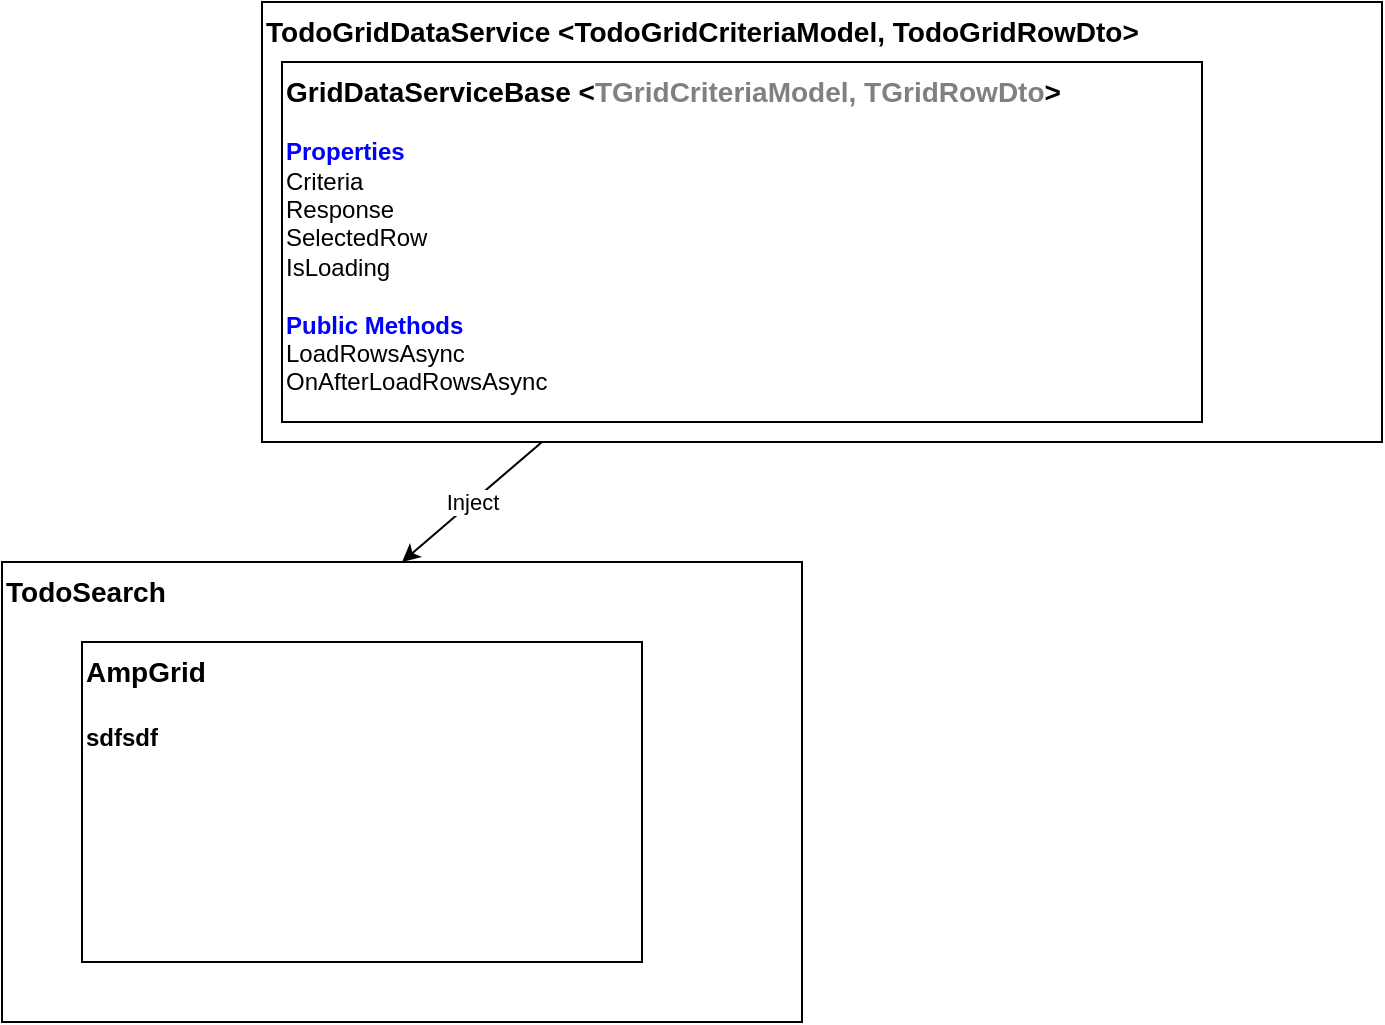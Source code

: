 <mxfile version="28.2.5">
  <diagram name="Page-1" id="vXoPtYF4PZFj7REH3g7t">
    <mxGraphModel dx="1426" dy="743" grid="1" gridSize="10" guides="1" tooltips="1" connect="1" arrows="1" fold="1" page="1" pageScale="1" pageWidth="850" pageHeight="1100" math="0" shadow="0">
      <root>
        <mxCell id="0" />
        <mxCell id="1" parent="0" />
        <mxCell id="iU_hsehDUaXlxSYWORCx-1" value="&lt;b&gt;&lt;font style=&quot;font-size: 14px;&quot;&gt;TodoSearch&lt;/font&gt;&lt;/b&gt;&lt;div&gt;&lt;br&gt;&lt;/div&gt;&lt;div&gt;&lt;br&gt;&lt;/div&gt;" style="rounded=0;whiteSpace=wrap;html=1;verticalAlign=top;align=left;" parent="1" vertex="1">
          <mxGeometry x="80" y="280" width="400" height="230" as="geometry" />
        </mxCell>
        <mxCell id="iU_hsehDUaXlxSYWORCx-2" value="&lt;div&gt;&lt;b&gt;&lt;font style=&quot;font-size: 14px;&quot;&gt;AmpGrid&lt;/font&gt;&lt;/b&gt;&lt;/div&gt;&lt;div&gt;&lt;b&gt;&lt;font style=&quot;font-size: 14px;&quot;&gt;&lt;br&gt;&lt;/font&gt;&lt;/b&gt;&lt;/div&gt;&lt;div&gt;&lt;b&gt;&lt;font&gt;sdfsdf&lt;/font&gt;&lt;/b&gt;&lt;/div&gt;" style="rounded=0;whiteSpace=wrap;html=1;verticalAlign=top;align=left;" parent="1" vertex="1">
          <mxGeometry x="120" y="320" width="280" height="160" as="geometry" />
        </mxCell>
        <mxCell id="iU_hsehDUaXlxSYWORCx-3" value="&lt;div&gt;&lt;font style=&quot;font-size: 14px;&quot;&gt;&lt;b&gt;TodoGridDataService&amp;nbsp;&lt;/b&gt;&lt;/font&gt;&lt;b style=&quot;background-color: transparent; color: light-dark(rgb(0, 0, 0), rgb(255, 255, 255)); font-size: 14px;&quot;&gt;&amp;lt;TodoGridCriteriaModel, TodoGridRowDto&amp;gt;&lt;/b&gt;&lt;/div&gt;&lt;div&gt;&lt;br&gt;&lt;/div&gt;&lt;div&gt;&lt;br&gt;&lt;/div&gt;" style="rounded=0;whiteSpace=wrap;html=1;verticalAlign=top;align=left;" parent="1" vertex="1">
          <mxGeometry x="210" width="560" height="220" as="geometry" />
        </mxCell>
        <mxCell id="iU_hsehDUaXlxSYWORCx-4" value="Inject" style="endArrow=classic;html=1;rounded=0;exitX=0.25;exitY=1;exitDx=0;exitDy=0;entryX=0.5;entryY=0;entryDx=0;entryDy=0;" parent="1" source="iU_hsehDUaXlxSYWORCx-3" target="iU_hsehDUaXlxSYWORCx-1" edge="1">
          <mxGeometry width="50" height="50" relative="1" as="geometry">
            <mxPoint x="390" y="260" as="sourcePoint" />
            <mxPoint x="380" y="200" as="targetPoint" />
          </mxGeometry>
        </mxCell>
        <mxCell id="iU_hsehDUaXlxSYWORCx-6" value="&lt;div&gt;&lt;font style=&quot;font-size: 14px;&quot;&gt;&lt;b&gt;GridDataServiceBase &amp;lt;&lt;font style=&quot;color: light-dark(rgb(128, 128, 128), rgb(237, 237, 237));&quot;&gt;TGridCriteriaModel, TGridRowDto&lt;/font&gt;&amp;gt;&lt;/b&gt;&lt;/font&gt;&lt;/div&gt;&lt;div&gt;&lt;br&gt;&lt;/div&gt;&lt;div&gt;&lt;b&gt;&lt;font style=&quot;color: light-dark(rgb(0, 0, 255), rgb(237, 237, 237));&quot;&gt;Properties&lt;/font&gt;&lt;/b&gt;&lt;/div&gt;&lt;div&gt;Criteria&lt;/div&gt;&lt;div&gt;Response&lt;/div&gt;&lt;div&gt;SelectedRow&lt;/div&gt;&lt;div&gt;IsLoading&lt;/div&gt;&lt;div&gt;&lt;br&gt;&lt;/div&gt;&lt;div&gt;&lt;div&gt;&lt;b&gt;&lt;font style=&quot;color: light-dark(rgb(0, 0, 255), rgb(237, 237, 237));&quot;&gt;Public Methods&lt;/font&gt;&lt;/b&gt;&lt;/div&gt;&lt;div&gt;LoadRowsAsync&lt;/div&gt;&lt;/div&gt;&lt;div&gt;OnAfterLoadRowsAsync&lt;/div&gt;" style="rounded=0;whiteSpace=wrap;html=1;verticalAlign=top;align=left;" parent="1" vertex="1">
          <mxGeometry x="220" y="30" width="460" height="180" as="geometry" />
        </mxCell>
      </root>
    </mxGraphModel>
  </diagram>
</mxfile>
